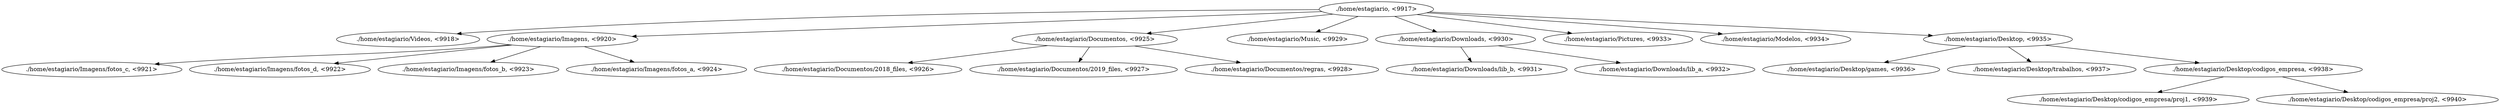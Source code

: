 digraph G {
	 <9917> -> <9918>;
	 <9918> [label="./home/estagiario/Videos, <9918>"];
	 <9920> -> <9921>;
	 <9921> [label="./home/estagiario/Imagens/fotos_c, <9921>"];
	 <9920> -> <9922>;
	 <9922> [label="./home/estagiario/Imagens/fotos_d, <9922>"];
	 <9920> -> <9923>;
	 <9923> [label="./home/estagiario/Imagens/fotos_b, <9923>"];
	 <9920> -> <9924>;
	 <9924> [label="./home/estagiario/Imagens/fotos_a, <9924>"];
	 <9917> -> <9920>;
	 <9920> [label="./home/estagiario/Imagens, <9920>"];
	 <9925> -> <9926>;
	 <9926> [label="./home/estagiario/Documentos/2018_files, <9926>"];
	 <9925> -> <9927>;
	 <9927> [label="./home/estagiario/Documentos/2019_files, <9927>"];
	 <9925> -> <9928>;
	 <9928> [label="./home/estagiario/Documentos/regras, <9928>"];
	 <9917> -> <9925>;
	 <9925> [label="./home/estagiario/Documentos, <9925>"];
	 <9917> -> <9929>;
	 <9929> [label="./home/estagiario/Music, <9929>"];
	 <9930> -> <9931>;
	 <9931> [label="./home/estagiario/Downloads/lib_b, <9931>"];
	 <9930> -> <9932>;
	 <9932> [label="./home/estagiario/Downloads/lib_a, <9932>"];
	 <9917> -> <9930>;
	 <9930> [label="./home/estagiario/Downloads, <9930>"];
	 <9917> -> <9933>;
	 <9933> [label="./home/estagiario/Pictures, <9933>"];
	 <9917> -> <9934>;
	 <9934> [label="./home/estagiario/Modelos, <9934>"];
	 <9935> -> <9936>;
	 <9936> [label="./home/estagiario/Desktop/games, <9936>"];
	 <9935> -> <9937>;
	 <9937> [label="./home/estagiario/Desktop/trabalhos, <9937>"];
	 <9938> -> <9939>;
	 <9939> [label="./home/estagiario/Desktop/codigos_empresa/proj1, <9939>"];
	 <9938> -> <9940>;
	 <9940> [label="./home/estagiario/Desktop/codigos_empresa/proj2, <9940>"];
	 <9935> -> <9938>;
	 <9938> [label="./home/estagiario/Desktop/codigos_empresa, <9938>"];
	 <9917> -> <9935>;
	 <9935> [label="./home/estagiario/Desktop, <9935>"];
	 <9917> [label="./home/estagiario, <9917>"];
}